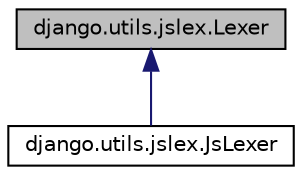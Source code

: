 digraph "django.utils.jslex.Lexer"
{
 // LATEX_PDF_SIZE
  edge [fontname="Helvetica",fontsize="10",labelfontname="Helvetica",labelfontsize="10"];
  node [fontname="Helvetica",fontsize="10",shape=record];
  Node1 [label="django.utils.jslex.Lexer",height=0.2,width=0.4,color="black", fillcolor="grey75", style="filled", fontcolor="black",tooltip=" "];
  Node1 -> Node2 [dir="back",color="midnightblue",fontsize="10",style="solid",fontname="Helvetica"];
  Node2 [label="django.utils.jslex.JsLexer",height=0.2,width=0.4,color="black", fillcolor="white", style="filled",URL="$classdjango_1_1utils_1_1jslex_1_1_js_lexer.html",tooltip=" "];
}
